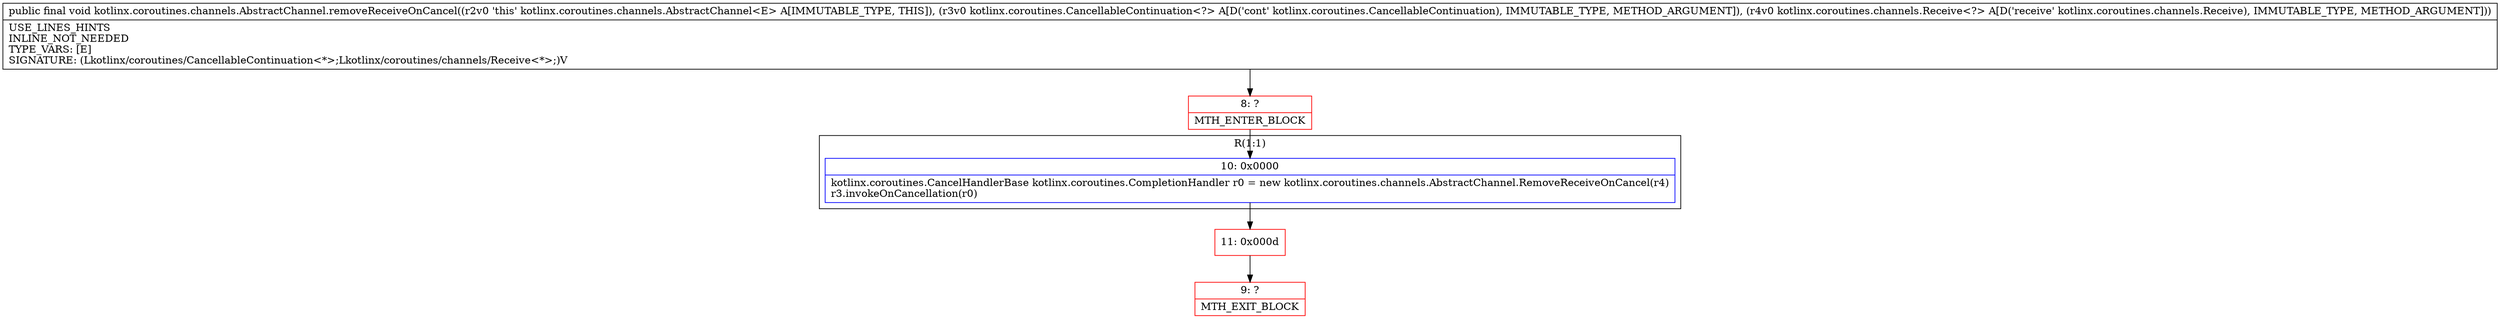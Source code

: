 digraph "CFG forkotlinx.coroutines.channels.AbstractChannel.removeReceiveOnCancel(Lkotlinx\/coroutines\/CancellableContinuation;Lkotlinx\/coroutines\/channels\/Receive;)V" {
subgraph cluster_Region_715154125 {
label = "R(1:1)";
node [shape=record,color=blue];
Node_10 [shape=record,label="{10\:\ 0x0000|kotlinx.coroutines.CancelHandlerBase kotlinx.coroutines.CompletionHandler r0 = new kotlinx.coroutines.channels.AbstractChannel.RemoveReceiveOnCancel(r4)\lr3.invokeOnCancellation(r0)\l}"];
}
Node_8 [shape=record,color=red,label="{8\:\ ?|MTH_ENTER_BLOCK\l}"];
Node_11 [shape=record,color=red,label="{11\:\ 0x000d}"];
Node_9 [shape=record,color=red,label="{9\:\ ?|MTH_EXIT_BLOCK\l}"];
MethodNode[shape=record,label="{public final void kotlinx.coroutines.channels.AbstractChannel.removeReceiveOnCancel((r2v0 'this' kotlinx.coroutines.channels.AbstractChannel\<E\> A[IMMUTABLE_TYPE, THIS]), (r3v0 kotlinx.coroutines.CancellableContinuation\<?\> A[D('cont' kotlinx.coroutines.CancellableContinuation), IMMUTABLE_TYPE, METHOD_ARGUMENT]), (r4v0 kotlinx.coroutines.channels.Receive\<?\> A[D('receive' kotlinx.coroutines.channels.Receive), IMMUTABLE_TYPE, METHOD_ARGUMENT]))  | USE_LINES_HINTS\lINLINE_NOT_NEEDED\lTYPE_VARS: [E]\lSIGNATURE: (Lkotlinx\/coroutines\/CancellableContinuation\<*\>;Lkotlinx\/coroutines\/channels\/Receive\<*\>;)V\l}"];
MethodNode -> Node_8;Node_10 -> Node_11;
Node_8 -> Node_10;
Node_11 -> Node_9;
}

